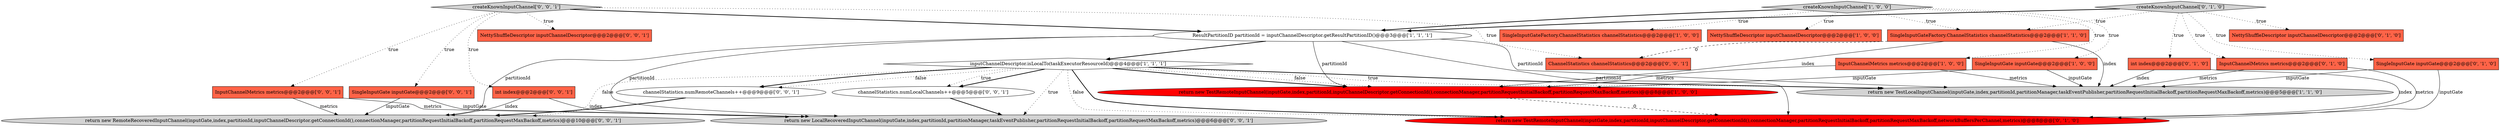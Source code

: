 digraph {
24 [style = filled, label = "return new RemoteRecoveredInputChannel(inputGate,index,partitionId,inputChannelDescriptor.getConnectionId(),connectionManager,partitionRequestInitialBackoff,partitionRequestMaxBackoff,metrics)@@@10@@@['0', '0', '1']", fillcolor = lightgray, shape = ellipse image = "AAA0AAABBB3BBB"];
18 [style = filled, label = "int index@@@2@@@['0', '0', '1']", fillcolor = tomato, shape = box image = "AAA0AAABBB3BBB"];
3 [style = filled, label = "return new TestRemoteInputChannel(inputGate,index,partitionId,inputChannelDescriptor.getConnectionId(),connectionManager,partitionRequestInitialBackoff,partitionRequestMaxBackoff,metrics)@@@8@@@['1', '0', '0']", fillcolor = red, shape = ellipse image = "AAA1AAABBB1BBB"];
5 [style = filled, label = "SingleInputGateFactory.ChannelStatistics channelStatistics@@@2@@@['1', '0', '0']", fillcolor = tomato, shape = box image = "AAA0AAABBB1BBB"];
21 [style = filled, label = "createKnownInputChannel['0', '0', '1']", fillcolor = lightgray, shape = diamond image = "AAA0AAABBB3BBB"];
17 [style = filled, label = "NettyShuffleDescriptor inputChannelDescriptor@@@2@@@['0', '0', '1']", fillcolor = tomato, shape = box image = "AAA0AAABBB3BBB"];
14 [style = filled, label = "SingleInputGate inputGate@@@2@@@['0', '1', '0']", fillcolor = tomato, shape = box image = "AAA0AAABBB2BBB"];
13 [style = filled, label = "int index@@@2@@@['0', '1', '0']", fillcolor = tomato, shape = box image = "AAA0AAABBB2BBB"];
11 [style = filled, label = "InputChannelMetrics metrics@@@2@@@['0', '1', '0']", fillcolor = tomato, shape = box image = "AAA0AAABBB2BBB"];
7 [style = filled, label = "InputChannelMetrics metrics@@@2@@@['1', '0', '0']", fillcolor = tomato, shape = box image = "AAA0AAABBB1BBB"];
22 [style = filled, label = "InputChannelMetrics metrics@@@2@@@['0', '0', '1']", fillcolor = tomato, shape = box image = "AAA0AAABBB3BBB"];
16 [style = filled, label = "SingleInputGate inputGate@@@2@@@['0', '0', '1']", fillcolor = tomato, shape = box image = "AAA0AAABBB3BBB"];
23 [style = filled, label = "channelStatistics.numRemoteChannels++@@@9@@@['0', '0', '1']", fillcolor = white, shape = ellipse image = "AAA0AAABBB3BBB"];
2 [style = filled, label = "return new TestLocalInputChannel(inputGate,index,partitionId,partitionManager,taskEventPublisher,partitionRequestInitialBackoff,partitionRequestMaxBackoff,metrics)@@@5@@@['1', '1', '0']", fillcolor = lightgray, shape = ellipse image = "AAA0AAABBB1BBB"];
0 [style = filled, label = "NettyShuffleDescriptor inputChannelDescriptor@@@2@@@['1', '0', '0']", fillcolor = tomato, shape = box image = "AAA0AAABBB1BBB"];
9 [style = filled, label = "SingleInputGateFactory.ChannelStatistics channelStatistics@@@2@@@['1', '1', '0']", fillcolor = tomato, shape = box image = "AAA0AAABBB1BBB"];
15 [style = filled, label = "return new TestRemoteInputChannel(inputGate,index,partitionId,inputChannelDescriptor.getConnectionId(),connectionManager,partitionRequestInitialBackoff,partitionRequestMaxBackoff,networkBuffersPerChannel,metrics)@@@8@@@['0', '1', '0']", fillcolor = red, shape = ellipse image = "AAA1AAABBB2BBB"];
19 [style = filled, label = "channelStatistics.numLocalChannels++@@@5@@@['0', '0', '1']", fillcolor = white, shape = ellipse image = "AAA0AAABBB3BBB"];
10 [style = filled, label = "NettyShuffleDescriptor inputChannelDescriptor@@@2@@@['0', '1', '0']", fillcolor = tomato, shape = box image = "AAA0AAABBB2BBB"];
8 [style = filled, label = "ResultPartitionID partitionId = inputChannelDescriptor.getResultPartitionID()@@@3@@@['1', '1', '1']", fillcolor = white, shape = ellipse image = "AAA0AAABBB1BBB"];
20 [style = filled, label = "return new LocalRecoveredInputChannel(inputGate,index,partitionId,partitionManager,taskEventPublisher,partitionRequestInitialBackoff,partitionRequestMaxBackoff,metrics)@@@6@@@['0', '0', '1']", fillcolor = lightgray, shape = ellipse image = "AAA0AAABBB3BBB"];
1 [style = filled, label = "SingleInputGate inputGate@@@2@@@['1', '0', '0']", fillcolor = tomato, shape = box image = "AAA0AAABBB1BBB"];
25 [style = filled, label = "ChannelStatistics channelStatistics@@@2@@@['0', '0', '1']", fillcolor = tomato, shape = box image = "AAA0AAABBB3BBB"];
6 [style = filled, label = "inputChannelDescriptor.isLocalTo(taskExecutorResourceId)@@@4@@@['1', '1', '1']", fillcolor = white, shape = diamond image = "AAA0AAABBB1BBB"];
4 [style = filled, label = "createKnownInputChannel['1', '0', '0']", fillcolor = lightgray, shape = diamond image = "AAA0AAABBB1BBB"];
12 [style = filled, label = "createKnownInputChannel['0', '1', '0']", fillcolor = lightgray, shape = diamond image = "AAA0AAABBB2BBB"];
8->2 [style = solid, label="partitionId"];
6->3 [style = bold, label=""];
8->20 [style = solid, label="partitionId"];
8->24 [style = solid, label="partitionId"];
4->5 [style = dotted, label="true"];
1->2 [style = solid, label="inputGate"];
6->3 [style = dotted, label="false"];
22->24 [style = solid, label="metrics"];
14->2 [style = solid, label="inputGate"];
4->1 [style = dotted, label="true"];
21->18 [style = dotted, label="true"];
6->23 [style = bold, label=""];
19->20 [style = bold, label=""];
4->0 [style = dotted, label="true"];
22->20 [style = solid, label="metrics"];
6->15 [style = dotted, label="false"];
1->3 [style = solid, label="inputGate"];
21->8 [style = bold, label=""];
4->7 [style = dotted, label="true"];
21->22 [style = dotted, label="true"];
8->3 [style = solid, label="partitionId"];
8->6 [style = bold, label=""];
21->17 [style = dotted, label="true"];
6->19 [style = bold, label=""];
7->3 [style = solid, label="metrics"];
6->19 [style = dotted, label="true"];
6->15 [style = bold, label=""];
18->20 [style = solid, label="index"];
6->23 [style = dotted, label="false"];
6->20 [style = dotted, label="true"];
6->2 [style = bold, label=""];
14->15 [style = solid, label="inputGate"];
12->11 [style = dotted, label="true"];
21->25 [style = dotted, label="true"];
18->24 [style = solid, label="index"];
12->14 [style = dotted, label="true"];
6->24 [style = dotted, label="false"];
23->24 [style = bold, label=""];
9->2 [style = solid, label="index"];
6->2 [style = dotted, label="true"];
13->15 [style = solid, label="index"];
16->24 [style = solid, label="inputGate"];
12->13 [style = dotted, label="true"];
12->10 [style = dotted, label="true"];
8->15 [style = solid, label="partitionId"];
12->8 [style = bold, label=""];
16->20 [style = solid, label="inputGate"];
9->25 [style = dashed, label="0"];
11->15 [style = solid, label="metrics"];
11->2 [style = solid, label="metrics"];
3->15 [style = dashed, label="0"];
4->8 [style = bold, label=""];
21->16 [style = dotted, label="true"];
4->9 [style = dotted, label="true"];
9->3 [style = solid, label="index"];
7->2 [style = solid, label="metrics"];
13->2 [style = solid, label="index"];
12->9 [style = dotted, label="true"];
}

